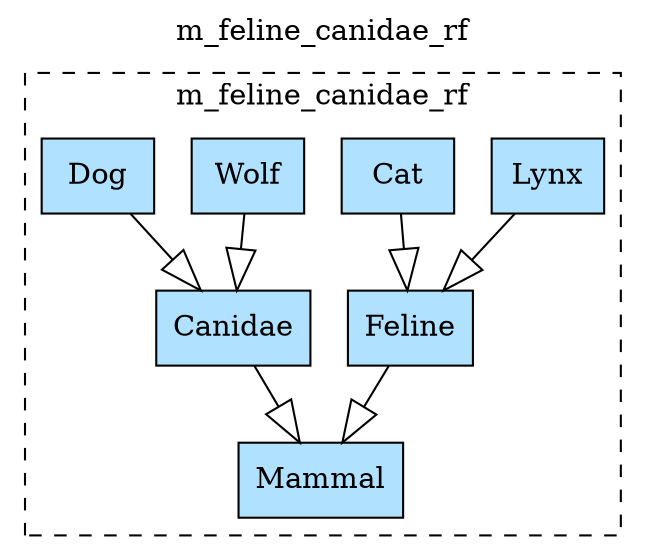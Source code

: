 digraph {graph[label=m_feline_canidae_rf,labelloc=tl,labelfontsize=12];
subgraph cluster_m_feline_canidae_rf{style=dashed;label=m_feline_canidae_rf;
"Lynx"[shape=record,fillcolor=lightskyblue1,style = filled,label="Lynx"];
"Cat"[shape=record,fillcolor=lightskyblue1,style = filled,label="Cat"];
"Wolf"[shape=record,fillcolor=lightskyblue1,style = filled,label="Wolf"];
"Dog"[shape=record,fillcolor=lightskyblue1,style = filled,label="Dog"];
"Mammal"[shape=record,fillcolor=lightskyblue1,style = filled,label="Mammal"];
"Canidae"[shape=record,fillcolor=lightskyblue1,style = filled,label="Canidae"];
"Feline"[shape=record,fillcolor=lightskyblue1,style = filled,label="Feline"];

"Lynx"->"Feline"[arrowhead=onormal,arrowsize=2.0];
"Cat"->"Feline"[arrowhead=onormal,arrowsize=2.0];
"Wolf"->"Canidae"[arrowhead=onormal,arrowsize=2.0];
"Dog"->"Canidae"[arrowhead=onormal,arrowsize=2.0];
"Canidae"->"Mammal"[arrowhead=onormal,arrowsize=2.0];
"Feline"->"Mammal"[arrowhead=onormal,arrowsize=2.0];

}
}